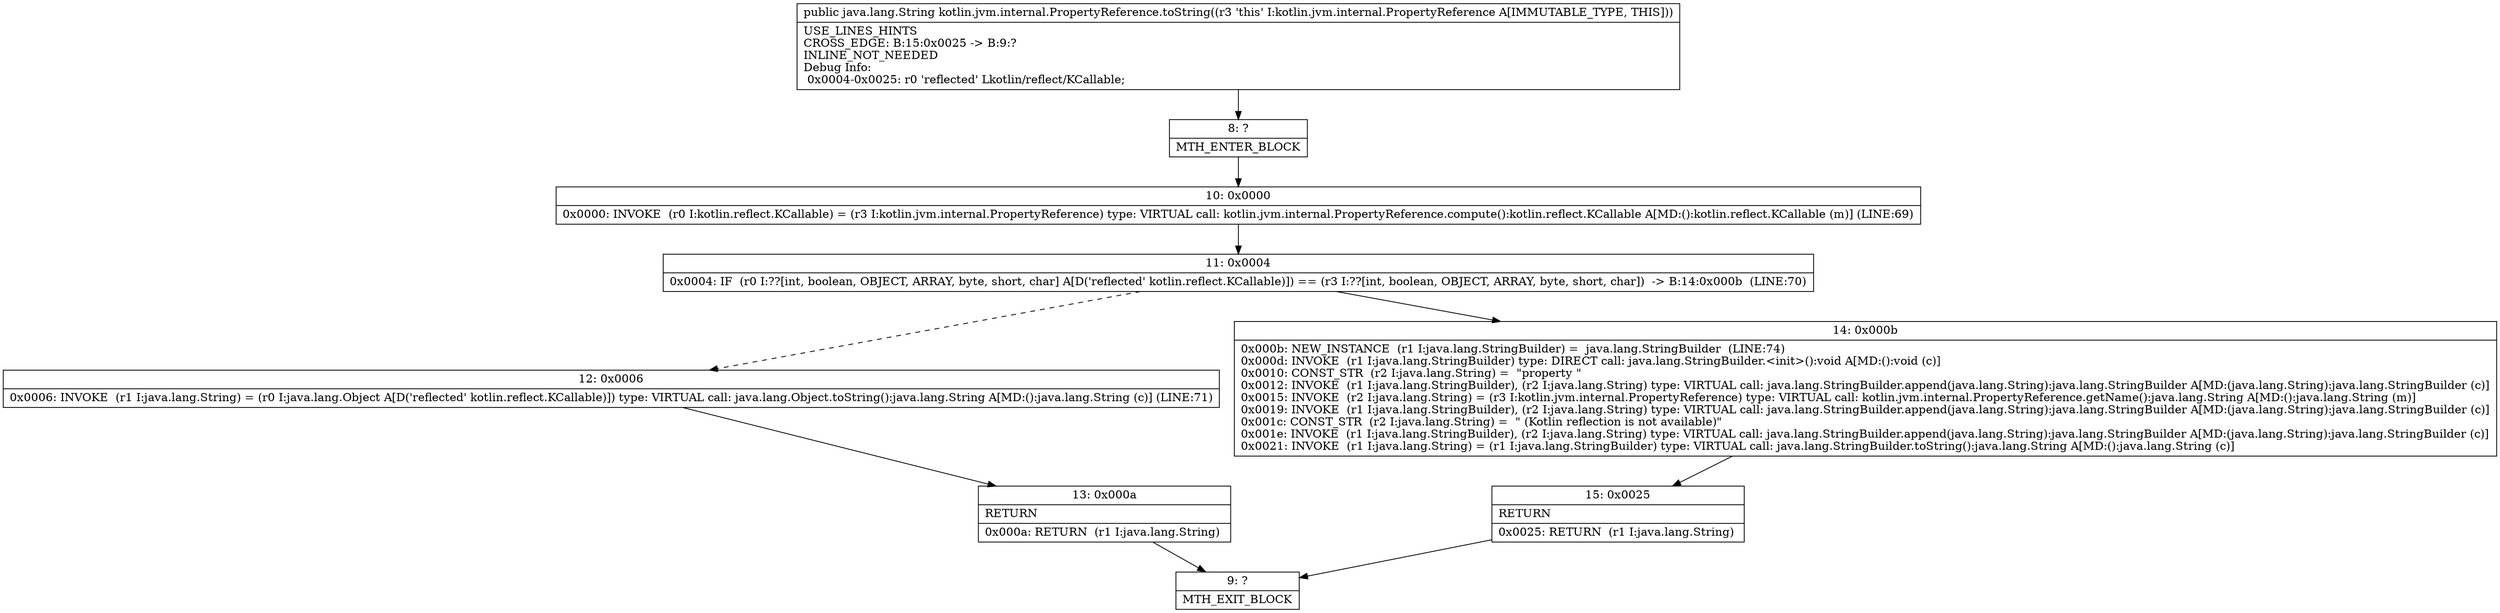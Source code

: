 digraph "CFG forkotlin.jvm.internal.PropertyReference.toString()Ljava\/lang\/String;" {
Node_8 [shape=record,label="{8\:\ ?|MTH_ENTER_BLOCK\l}"];
Node_10 [shape=record,label="{10\:\ 0x0000|0x0000: INVOKE  (r0 I:kotlin.reflect.KCallable) = (r3 I:kotlin.jvm.internal.PropertyReference) type: VIRTUAL call: kotlin.jvm.internal.PropertyReference.compute():kotlin.reflect.KCallable A[MD:():kotlin.reflect.KCallable (m)] (LINE:69)\l}"];
Node_11 [shape=record,label="{11\:\ 0x0004|0x0004: IF  (r0 I:??[int, boolean, OBJECT, ARRAY, byte, short, char] A[D('reflected' kotlin.reflect.KCallable)]) == (r3 I:??[int, boolean, OBJECT, ARRAY, byte, short, char])  \-\> B:14:0x000b  (LINE:70)\l}"];
Node_12 [shape=record,label="{12\:\ 0x0006|0x0006: INVOKE  (r1 I:java.lang.String) = (r0 I:java.lang.Object A[D('reflected' kotlin.reflect.KCallable)]) type: VIRTUAL call: java.lang.Object.toString():java.lang.String A[MD:():java.lang.String (c)] (LINE:71)\l}"];
Node_13 [shape=record,label="{13\:\ 0x000a|RETURN\l|0x000a: RETURN  (r1 I:java.lang.String) \l}"];
Node_9 [shape=record,label="{9\:\ ?|MTH_EXIT_BLOCK\l}"];
Node_14 [shape=record,label="{14\:\ 0x000b|0x000b: NEW_INSTANCE  (r1 I:java.lang.StringBuilder) =  java.lang.StringBuilder  (LINE:74)\l0x000d: INVOKE  (r1 I:java.lang.StringBuilder) type: DIRECT call: java.lang.StringBuilder.\<init\>():void A[MD:():void (c)]\l0x0010: CONST_STR  (r2 I:java.lang.String) =  \"property \" \l0x0012: INVOKE  (r1 I:java.lang.StringBuilder), (r2 I:java.lang.String) type: VIRTUAL call: java.lang.StringBuilder.append(java.lang.String):java.lang.StringBuilder A[MD:(java.lang.String):java.lang.StringBuilder (c)]\l0x0015: INVOKE  (r2 I:java.lang.String) = (r3 I:kotlin.jvm.internal.PropertyReference) type: VIRTUAL call: kotlin.jvm.internal.PropertyReference.getName():java.lang.String A[MD:():java.lang.String (m)]\l0x0019: INVOKE  (r1 I:java.lang.StringBuilder), (r2 I:java.lang.String) type: VIRTUAL call: java.lang.StringBuilder.append(java.lang.String):java.lang.StringBuilder A[MD:(java.lang.String):java.lang.StringBuilder (c)]\l0x001c: CONST_STR  (r2 I:java.lang.String) =  \" (Kotlin reflection is not available)\" \l0x001e: INVOKE  (r1 I:java.lang.StringBuilder), (r2 I:java.lang.String) type: VIRTUAL call: java.lang.StringBuilder.append(java.lang.String):java.lang.StringBuilder A[MD:(java.lang.String):java.lang.StringBuilder (c)]\l0x0021: INVOKE  (r1 I:java.lang.String) = (r1 I:java.lang.StringBuilder) type: VIRTUAL call: java.lang.StringBuilder.toString():java.lang.String A[MD:():java.lang.String (c)]\l}"];
Node_15 [shape=record,label="{15\:\ 0x0025|RETURN\l|0x0025: RETURN  (r1 I:java.lang.String) \l}"];
MethodNode[shape=record,label="{public java.lang.String kotlin.jvm.internal.PropertyReference.toString((r3 'this' I:kotlin.jvm.internal.PropertyReference A[IMMUTABLE_TYPE, THIS]))  | USE_LINES_HINTS\lCROSS_EDGE: B:15:0x0025 \-\> B:9:?\lINLINE_NOT_NEEDED\lDebug Info:\l  0x0004\-0x0025: r0 'reflected' Lkotlin\/reflect\/KCallable;\l}"];
MethodNode -> Node_8;Node_8 -> Node_10;
Node_10 -> Node_11;
Node_11 -> Node_12[style=dashed];
Node_11 -> Node_14;
Node_12 -> Node_13;
Node_13 -> Node_9;
Node_14 -> Node_15;
Node_15 -> Node_9;
}


